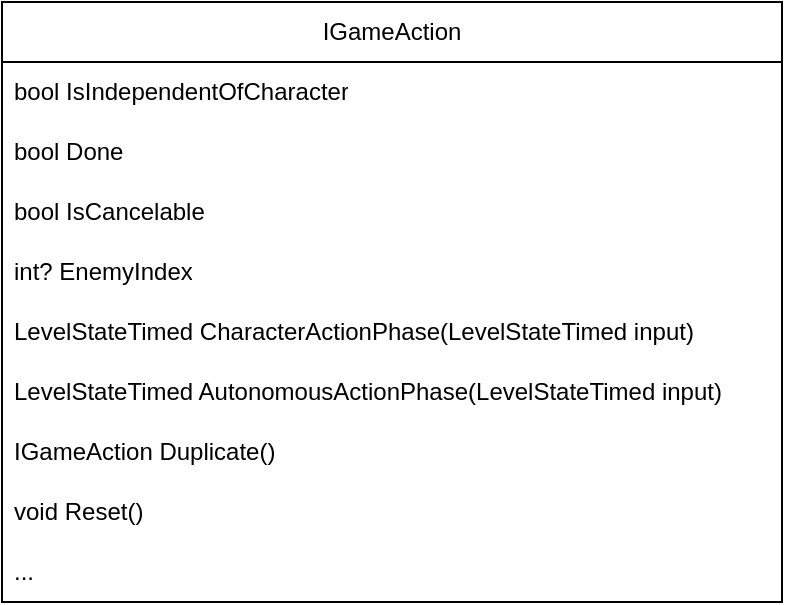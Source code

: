 <mxfile version="24.6.4" type="device">
  <diagram name="Stránka-1" id="1mq4VrUCZkD0CbIcO5gu">
    <mxGraphModel dx="1050" dy="537" grid="1" gridSize="10" guides="1" tooltips="1" connect="1" arrows="1" fold="1" page="1" pageScale="1" pageWidth="827" pageHeight="1169" math="0" shadow="0">
      <root>
        <mxCell id="0" />
        <mxCell id="1" parent="0" />
        <mxCell id="EapHZU6w25Vdd2l38JXl-1" value="IGameAction" style="swimlane;fontStyle=0;childLayout=stackLayout;horizontal=1;startSize=30;horizontalStack=0;resizeParent=1;resizeParentMax=0;resizeLast=0;collapsible=1;marginBottom=0;whiteSpace=wrap;html=1;" vertex="1" parent="1">
          <mxGeometry x="190" y="170" width="390" height="300" as="geometry" />
        </mxCell>
        <mxCell id="EapHZU6w25Vdd2l38JXl-9" value="bool IsIndependentOfCharacter" style="text;strokeColor=none;fillColor=none;align=left;verticalAlign=middle;spacingLeft=4;spacingRight=4;overflow=hidden;points=[[0,0.5],[1,0.5]];portConstraint=eastwest;rotatable=0;whiteSpace=wrap;html=1;" vertex="1" parent="EapHZU6w25Vdd2l38JXl-1">
          <mxGeometry y="30" width="390" height="30" as="geometry" />
        </mxCell>
        <mxCell id="EapHZU6w25Vdd2l38JXl-8" value="bool Done" style="text;strokeColor=none;fillColor=none;align=left;verticalAlign=middle;spacingLeft=4;spacingRight=4;overflow=hidden;points=[[0,0.5],[1,0.5]];portConstraint=eastwest;rotatable=0;whiteSpace=wrap;html=1;" vertex="1" parent="EapHZU6w25Vdd2l38JXl-1">
          <mxGeometry y="60" width="390" height="30" as="geometry" />
        </mxCell>
        <mxCell id="EapHZU6w25Vdd2l38JXl-7" value="bool IsCancelable" style="text;strokeColor=none;fillColor=none;align=left;verticalAlign=middle;spacingLeft=4;spacingRight=4;overflow=hidden;points=[[0,0.5],[1,0.5]];portConstraint=eastwest;rotatable=0;whiteSpace=wrap;html=1;" vertex="1" parent="EapHZU6w25Vdd2l38JXl-1">
          <mxGeometry y="90" width="390" height="30" as="geometry" />
        </mxCell>
        <mxCell id="EapHZU6w25Vdd2l38JXl-10" value="int? EnemyIndex" style="text;strokeColor=none;fillColor=none;align=left;verticalAlign=middle;spacingLeft=4;spacingRight=4;overflow=hidden;points=[[0,0.5],[1,0.5]];portConstraint=eastwest;rotatable=0;whiteSpace=wrap;html=1;" vertex="1" parent="EapHZU6w25Vdd2l38JXl-1">
          <mxGeometry y="120" width="390" height="30" as="geometry" />
        </mxCell>
        <mxCell id="EapHZU6w25Vdd2l38JXl-2" value="LevelStateTimed CharacterActionPhase(LevelStateTimed input)" style="text;strokeColor=none;fillColor=none;align=left;verticalAlign=middle;spacingLeft=4;spacingRight=4;overflow=hidden;points=[[0,0.5],[1,0.5]];portConstraint=eastwest;rotatable=0;whiteSpace=wrap;html=1;" vertex="1" parent="EapHZU6w25Vdd2l38JXl-1">
          <mxGeometry y="150" width="390" height="30" as="geometry" />
        </mxCell>
        <mxCell id="EapHZU6w25Vdd2l38JXl-3" value="LevelStateTimed AutonomousActionPhase(LevelStateTimed input)" style="text;strokeColor=none;fillColor=none;align=left;verticalAlign=middle;spacingLeft=4;spacingRight=4;overflow=hidden;points=[[0,0.5],[1,0.5]];portConstraint=eastwest;rotatable=0;whiteSpace=wrap;html=1;" vertex="1" parent="EapHZU6w25Vdd2l38JXl-1">
          <mxGeometry y="180" width="390" height="30" as="geometry" />
        </mxCell>
        <mxCell id="EapHZU6w25Vdd2l38JXl-4" value="IGameAction Duplicate()" style="text;strokeColor=none;fillColor=none;align=left;verticalAlign=middle;spacingLeft=4;spacingRight=4;overflow=hidden;points=[[0,0.5],[1,0.5]];portConstraint=eastwest;rotatable=0;whiteSpace=wrap;html=1;" vertex="1" parent="EapHZU6w25Vdd2l38JXl-1">
          <mxGeometry y="210" width="390" height="30" as="geometry" />
        </mxCell>
        <mxCell id="EapHZU6w25Vdd2l38JXl-5" value="void Reset()" style="text;strokeColor=none;fillColor=none;align=left;verticalAlign=middle;spacingLeft=4;spacingRight=4;overflow=hidden;points=[[0,0.5],[1,0.5]];portConstraint=eastwest;rotatable=0;whiteSpace=wrap;html=1;" vertex="1" parent="EapHZU6w25Vdd2l38JXl-1">
          <mxGeometry y="240" width="390" height="30" as="geometry" />
        </mxCell>
        <mxCell id="EapHZU6w25Vdd2l38JXl-6" value="..." style="text;strokeColor=none;fillColor=none;align=left;verticalAlign=middle;spacingLeft=4;spacingRight=4;overflow=hidden;points=[[0,0.5],[1,0.5]];portConstraint=eastwest;rotatable=0;whiteSpace=wrap;html=1;" vertex="1" parent="EapHZU6w25Vdd2l38JXl-1">
          <mxGeometry y="270" width="390" height="30" as="geometry" />
        </mxCell>
      </root>
    </mxGraphModel>
  </diagram>
</mxfile>
